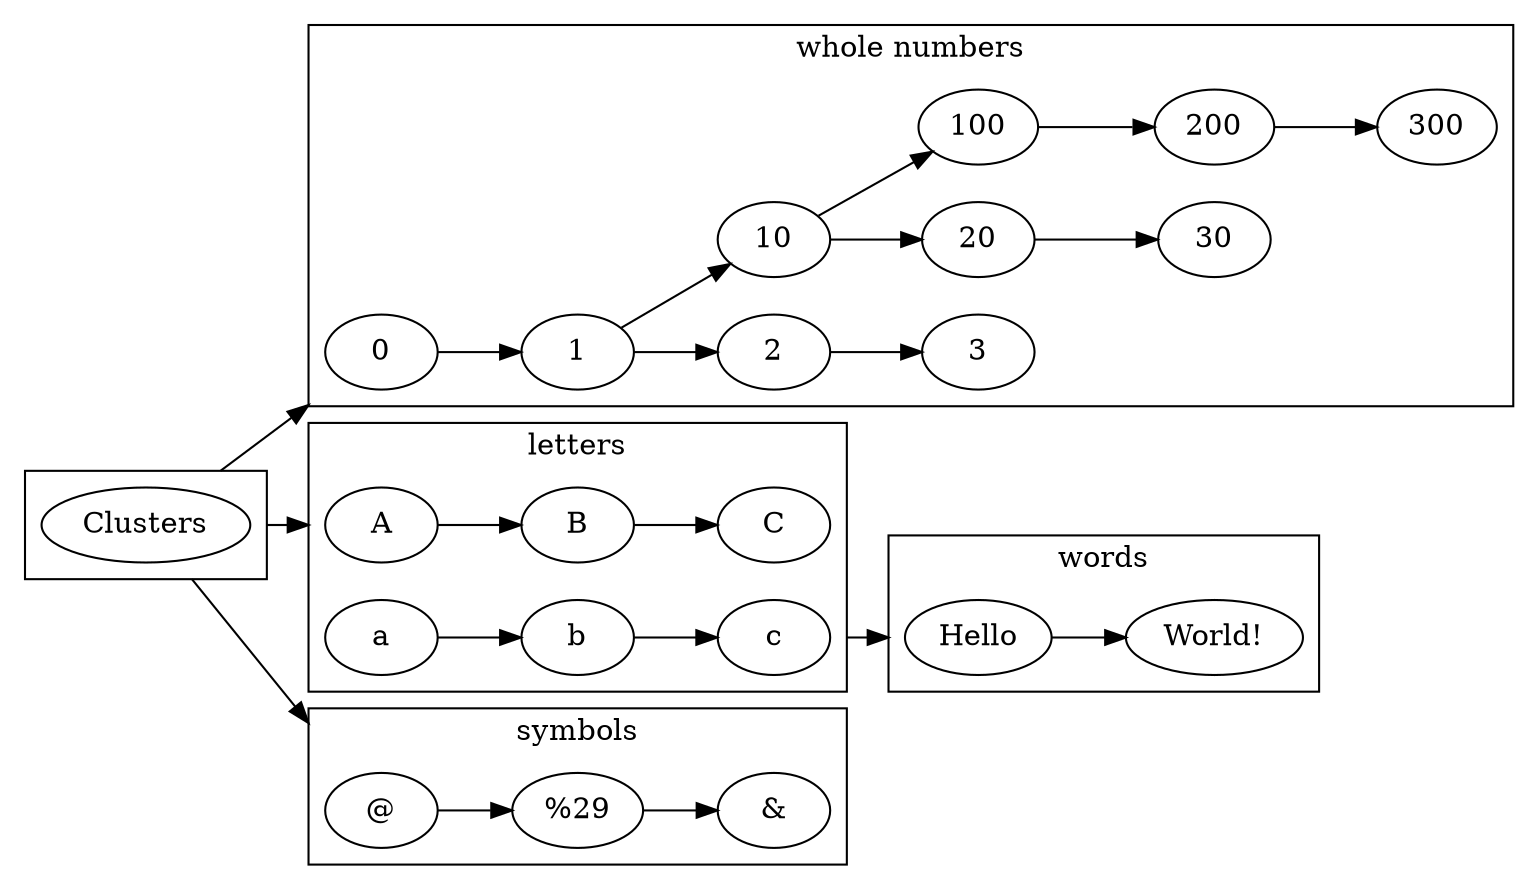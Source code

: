 digraph alight_clusters {
    compound = true;
    rankdir = "LR";

    subgraph cluster_whole_numbers {
        label = "whole numbers";
        1 -> 2 -> 3;
        10 -> 20 -> 30;
        100 -> 200 -> 300;
        0 -> 1 -> 10 -> 100;
    }

    subgraph cluster_letters {
        label = "letters";
        A -> B -> C;
        a -> b -> c;
    }

    subgraph cluster_symbols {
        label = "symbols";
        "@" -> "%" -> "&";
    }

    subgraph cluster_top {
        Clusters;
    }

    Clusters -> 0 [ltail = cluster_top lhead = cluster_whole_numbers];
    Clusters -> A [ltail = cluster_top lhead = cluster_letters];
    Clusters -> "@" [ltail = cluster_top lhead = cluster_symbols];

    subgraph cluster_words {
        label = "words";
        "Hello" -> "World!";
    }

    c -> "Hello" [ltail = cluster_letters lhead = cluster_words];

}
